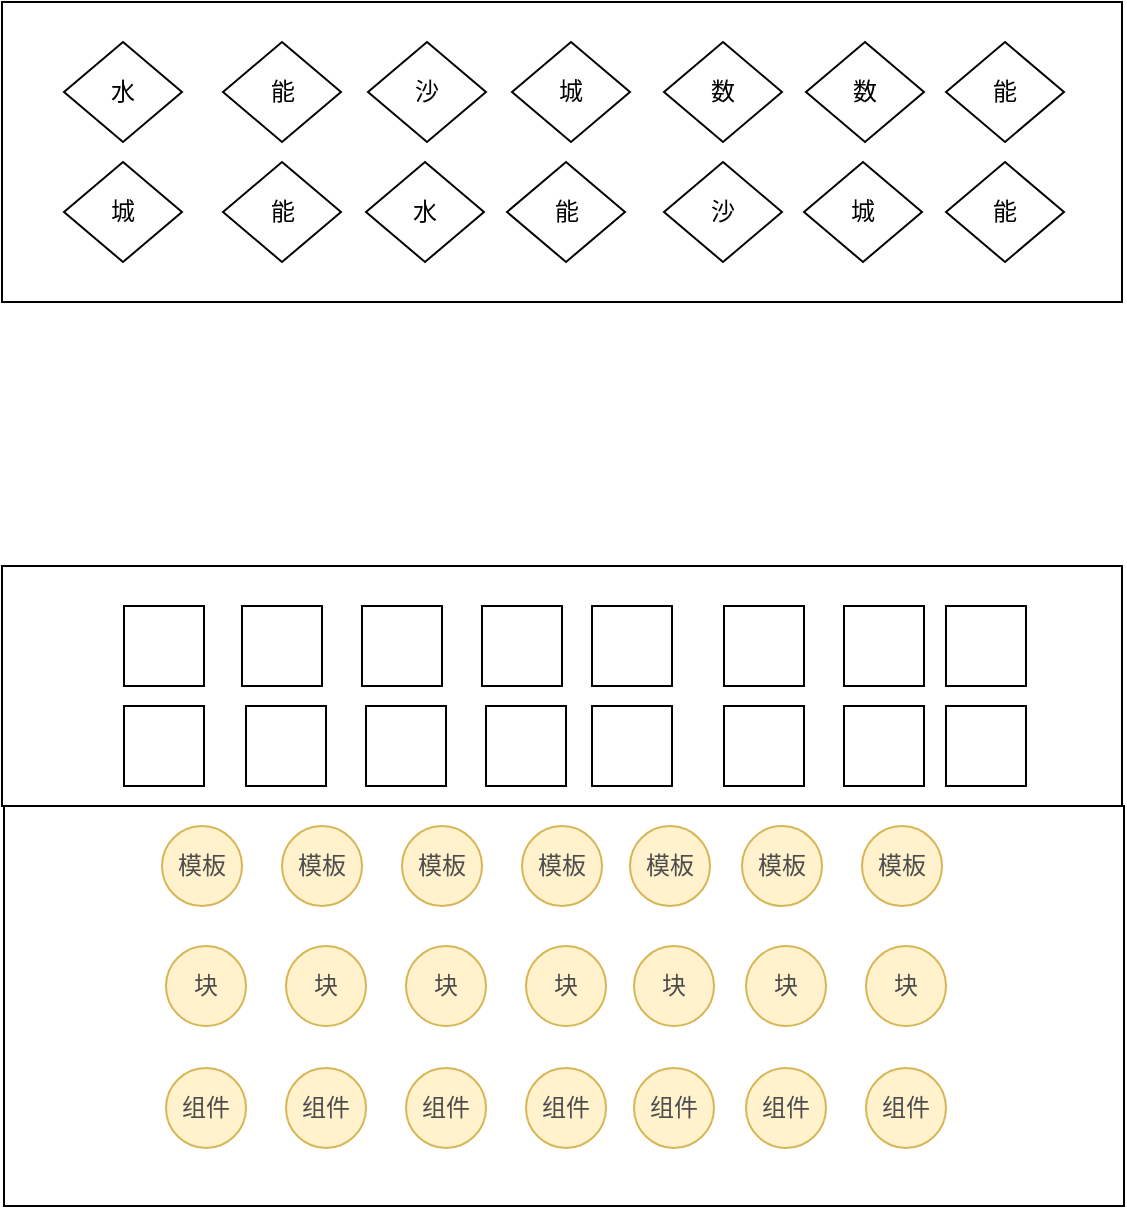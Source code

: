 <mxfile version="23.1.1" type="github">
  <diagram name="第 1 页" id="mMZEBTTdIN2JeKHLNIeS">
    <mxGraphModel dx="1434" dy="758" grid="1" gridSize="10" guides="1" tooltips="1" connect="1" arrows="1" fold="1" page="1" pageScale="1" pageWidth="827" pageHeight="1169" math="0" shadow="0">
      <root>
        <mxCell id="0" />
        <mxCell id="1" parent="0" />
        <mxCell id="fn71pbya2OXmnBk7wgXR-1" value="" style="rounded=0;whiteSpace=wrap;html=1;" vertex="1" parent="1">
          <mxGeometry x="120" y="482" width="560" height="200" as="geometry" />
        </mxCell>
        <mxCell id="fn71pbya2OXmnBk7wgXR-2" value="" style="rounded=0;whiteSpace=wrap;html=1;" vertex="1" parent="1">
          <mxGeometry x="119" y="80" width="560" height="150" as="geometry" />
        </mxCell>
        <mxCell id="fn71pbya2OXmnBk7wgXR-3" value="" style="rounded=0;whiteSpace=wrap;html=1;" vertex="1" parent="1">
          <mxGeometry x="119" y="362" width="560" height="120" as="geometry" />
        </mxCell>
        <mxCell id="fn71pbya2OXmnBk7wgXR-4" value="组件" style="ellipse;whiteSpace=wrap;html=1;aspect=fixed;fillColor=#fff2cc;strokeColor=#d6b656;fontColor=#4D4D4D;" vertex="1" parent="1">
          <mxGeometry x="201" y="613" width="40" height="40" as="geometry" />
        </mxCell>
        <mxCell id="fn71pbya2OXmnBk7wgXR-5" value="组件" style="ellipse;whiteSpace=wrap;html=1;aspect=fixed;fillColor=#fff2cc;strokeColor=#d6b656;fontColor=#4D4D4D;" vertex="1" parent="1">
          <mxGeometry x="261" y="613" width="40" height="40" as="geometry" />
        </mxCell>
        <mxCell id="fn71pbya2OXmnBk7wgXR-6" value="组件" style="ellipse;whiteSpace=wrap;html=1;aspect=fixed;fillColor=#fff2cc;strokeColor=#d6b656;fontColor=#4D4D4D;" vertex="1" parent="1">
          <mxGeometry x="321" y="613" width="40" height="40" as="geometry" />
        </mxCell>
        <mxCell id="fn71pbya2OXmnBk7wgXR-7" value="组件" style="ellipse;whiteSpace=wrap;html=1;aspect=fixed;fillColor=#fff2cc;strokeColor=#d6b656;fontColor=#4D4D4D;" vertex="1" parent="1">
          <mxGeometry x="381" y="613" width="40" height="40" as="geometry" />
        </mxCell>
        <mxCell id="fn71pbya2OXmnBk7wgXR-8" value="组件" style="ellipse;whiteSpace=wrap;html=1;aspect=fixed;fillColor=#fff2cc;strokeColor=#d6b656;fontColor=#4D4D4D;" vertex="1" parent="1">
          <mxGeometry x="435" y="613" width="40" height="40" as="geometry" />
        </mxCell>
        <mxCell id="fn71pbya2OXmnBk7wgXR-9" value="组件" style="ellipse;whiteSpace=wrap;html=1;aspect=fixed;fillColor=#fff2cc;strokeColor=#d6b656;fontColor=#4D4D4D;" vertex="1" parent="1">
          <mxGeometry x="491" y="613" width="40" height="40" as="geometry" />
        </mxCell>
        <mxCell id="fn71pbya2OXmnBk7wgXR-10" value="组件" style="ellipse;whiteSpace=wrap;html=1;aspect=fixed;fillColor=#fff2cc;strokeColor=#d6b656;fontColor=#4D4D4D;" vertex="1" parent="1">
          <mxGeometry x="551" y="613" width="40" height="40" as="geometry" />
        </mxCell>
        <mxCell id="fn71pbya2OXmnBk7wgXR-12" value="块" style="ellipse;whiteSpace=wrap;html=1;aspect=fixed;fillColor=#fff2cc;strokeColor=#d6b656;fontColor=#4D4D4D;" vertex="1" parent="1">
          <mxGeometry x="201" y="552" width="40" height="40" as="geometry" />
        </mxCell>
        <mxCell id="fn71pbya2OXmnBk7wgXR-13" value="块" style="ellipse;whiteSpace=wrap;html=1;aspect=fixed;fillColor=#fff2cc;strokeColor=#d6b656;fontColor=#4D4D4D;" vertex="1" parent="1">
          <mxGeometry x="261" y="552" width="40" height="40" as="geometry" />
        </mxCell>
        <mxCell id="fn71pbya2OXmnBk7wgXR-14" value="块" style="ellipse;whiteSpace=wrap;html=1;aspect=fixed;fillColor=#fff2cc;strokeColor=#d6b656;fontColor=#4D4D4D;" vertex="1" parent="1">
          <mxGeometry x="321" y="552" width="40" height="40" as="geometry" />
        </mxCell>
        <mxCell id="fn71pbya2OXmnBk7wgXR-15" value="块" style="ellipse;whiteSpace=wrap;html=1;aspect=fixed;fillColor=#fff2cc;strokeColor=#d6b656;fontColor=#4D4D4D;" vertex="1" parent="1">
          <mxGeometry x="381" y="552" width="40" height="40" as="geometry" />
        </mxCell>
        <mxCell id="fn71pbya2OXmnBk7wgXR-16" value="块" style="ellipse;whiteSpace=wrap;html=1;aspect=fixed;fillColor=#fff2cc;strokeColor=#d6b656;fontColor=#4D4D4D;" vertex="1" parent="1">
          <mxGeometry x="435" y="552" width="40" height="40" as="geometry" />
        </mxCell>
        <mxCell id="fn71pbya2OXmnBk7wgXR-17" value="块" style="ellipse;whiteSpace=wrap;html=1;aspect=fixed;fillColor=#fff2cc;strokeColor=#d6b656;fontColor=#4D4D4D;" vertex="1" parent="1">
          <mxGeometry x="491" y="552" width="40" height="40" as="geometry" />
        </mxCell>
        <mxCell id="fn71pbya2OXmnBk7wgXR-18" value="块" style="ellipse;whiteSpace=wrap;html=1;aspect=fixed;fillColor=#fff2cc;strokeColor=#d6b656;fontColor=#4D4D4D;" vertex="1" parent="1">
          <mxGeometry x="551" y="552" width="40" height="40" as="geometry" />
        </mxCell>
        <mxCell id="fn71pbya2OXmnBk7wgXR-19" value="模板" style="ellipse;whiteSpace=wrap;html=1;aspect=fixed;fillColor=#fff2cc;strokeColor=#d6b656;fontColor=#4D4D4D;" vertex="1" parent="1">
          <mxGeometry x="199" y="492" width="40" height="40" as="geometry" />
        </mxCell>
        <mxCell id="fn71pbya2OXmnBk7wgXR-20" value="模板" style="ellipse;whiteSpace=wrap;html=1;aspect=fixed;fillColor=#fff2cc;strokeColor=#d6b656;fontColor=#4D4D4D;" vertex="1" parent="1">
          <mxGeometry x="259" y="492" width="40" height="40" as="geometry" />
        </mxCell>
        <mxCell id="fn71pbya2OXmnBk7wgXR-21" value="模板" style="ellipse;whiteSpace=wrap;html=1;aspect=fixed;fillColor=#fff2cc;strokeColor=#d6b656;fontColor=#4D4D4D;" vertex="1" parent="1">
          <mxGeometry x="319" y="492" width="40" height="40" as="geometry" />
        </mxCell>
        <mxCell id="fn71pbya2OXmnBk7wgXR-22" value="模板" style="ellipse;whiteSpace=wrap;html=1;aspect=fixed;fillColor=#fff2cc;strokeColor=#d6b656;fontColor=#4D4D4D;" vertex="1" parent="1">
          <mxGeometry x="379" y="492" width="40" height="40" as="geometry" />
        </mxCell>
        <mxCell id="fn71pbya2OXmnBk7wgXR-23" value="模板" style="ellipse;whiteSpace=wrap;html=1;aspect=fixed;fillColor=#fff2cc;strokeColor=#d6b656;fontColor=#4D4D4D;" vertex="1" parent="1">
          <mxGeometry x="433" y="492" width="40" height="40" as="geometry" />
        </mxCell>
        <mxCell id="fn71pbya2OXmnBk7wgXR-24" value="模板" style="ellipse;whiteSpace=wrap;html=1;aspect=fixed;fillColor=#fff2cc;strokeColor=#d6b656;fontColor=#4D4D4D;" vertex="1" parent="1">
          <mxGeometry x="489" y="492" width="40" height="40" as="geometry" />
        </mxCell>
        <mxCell id="fn71pbya2OXmnBk7wgXR-25" value="模板" style="ellipse;whiteSpace=wrap;html=1;aspect=fixed;fillColor=#fff2cc;strokeColor=#d6b656;fontColor=#4D4D4D;" vertex="1" parent="1">
          <mxGeometry x="549" y="492" width="40" height="40" as="geometry" />
        </mxCell>
        <mxCell id="fn71pbya2OXmnBk7wgXR-27" value="" style="whiteSpace=wrap;html=1;aspect=fixed;" vertex="1" parent="1">
          <mxGeometry x="180" y="382" width="40" height="40" as="geometry" />
        </mxCell>
        <mxCell id="fn71pbya2OXmnBk7wgXR-28" value="" style="whiteSpace=wrap;html=1;aspect=fixed;" vertex="1" parent="1">
          <mxGeometry x="239" y="382" width="40" height="40" as="geometry" />
        </mxCell>
        <mxCell id="fn71pbya2OXmnBk7wgXR-29" value="" style="whiteSpace=wrap;html=1;aspect=fixed;" vertex="1" parent="1">
          <mxGeometry x="299" y="382" width="40" height="40" as="geometry" />
        </mxCell>
        <mxCell id="fn71pbya2OXmnBk7wgXR-30" value="" style="whiteSpace=wrap;html=1;aspect=fixed;" vertex="1" parent="1">
          <mxGeometry x="359" y="382" width="40" height="40" as="geometry" />
        </mxCell>
        <mxCell id="fn71pbya2OXmnBk7wgXR-31" value="" style="whiteSpace=wrap;html=1;aspect=fixed;" vertex="1" parent="1">
          <mxGeometry x="414" y="382" width="40" height="40" as="geometry" />
        </mxCell>
        <mxCell id="fn71pbya2OXmnBk7wgXR-32" value="" style="whiteSpace=wrap;html=1;aspect=fixed;" vertex="1" parent="1">
          <mxGeometry x="480" y="382" width="40" height="40" as="geometry" />
        </mxCell>
        <mxCell id="fn71pbya2OXmnBk7wgXR-33" value="" style="whiteSpace=wrap;html=1;aspect=fixed;" vertex="1" parent="1">
          <mxGeometry x="540" y="382" width="40" height="40" as="geometry" />
        </mxCell>
        <mxCell id="fn71pbya2OXmnBk7wgXR-34" value="" style="whiteSpace=wrap;html=1;aspect=fixed;" vertex="1" parent="1">
          <mxGeometry x="591" y="382" width="40" height="40" as="geometry" />
        </mxCell>
        <mxCell id="fn71pbya2OXmnBk7wgXR-35" value="" style="whiteSpace=wrap;html=1;aspect=fixed;" vertex="1" parent="1">
          <mxGeometry x="180" y="432" width="40" height="40" as="geometry" />
        </mxCell>
        <mxCell id="fn71pbya2OXmnBk7wgXR-36" value="" style="whiteSpace=wrap;html=1;aspect=fixed;" vertex="1" parent="1">
          <mxGeometry x="241" y="432" width="40" height="40" as="geometry" />
        </mxCell>
        <mxCell id="fn71pbya2OXmnBk7wgXR-37" value="" style="whiteSpace=wrap;html=1;aspect=fixed;" vertex="1" parent="1">
          <mxGeometry x="301" y="432" width="40" height="40" as="geometry" />
        </mxCell>
        <mxCell id="fn71pbya2OXmnBk7wgXR-38" value="" style="whiteSpace=wrap;html=1;aspect=fixed;" vertex="1" parent="1">
          <mxGeometry x="361" y="432" width="40" height="40" as="geometry" />
        </mxCell>
        <mxCell id="fn71pbya2OXmnBk7wgXR-39" value="" style="whiteSpace=wrap;html=1;aspect=fixed;" vertex="1" parent="1">
          <mxGeometry x="414" y="432" width="40" height="40" as="geometry" />
        </mxCell>
        <mxCell id="fn71pbya2OXmnBk7wgXR-40" value="" style="whiteSpace=wrap;html=1;aspect=fixed;" vertex="1" parent="1">
          <mxGeometry x="480" y="432" width="40" height="40" as="geometry" />
        </mxCell>
        <mxCell id="fn71pbya2OXmnBk7wgXR-41" value="" style="whiteSpace=wrap;html=1;aspect=fixed;" vertex="1" parent="1">
          <mxGeometry x="540" y="432" width="40" height="40" as="geometry" />
        </mxCell>
        <mxCell id="fn71pbya2OXmnBk7wgXR-42" value="" style="whiteSpace=wrap;html=1;aspect=fixed;" vertex="1" parent="1">
          <mxGeometry x="591" y="432" width="40" height="40" as="geometry" />
        </mxCell>
        <mxCell id="fn71pbya2OXmnBk7wgXR-43" value="水" style="rhombus;whiteSpace=wrap;html=1;" vertex="1" parent="1">
          <mxGeometry x="150" y="100" width="59" height="50" as="geometry" />
        </mxCell>
        <mxCell id="fn71pbya2OXmnBk7wgXR-44" value="沙" style="rhombus;whiteSpace=wrap;html=1;" vertex="1" parent="1">
          <mxGeometry x="302" y="100" width="59" height="50" as="geometry" />
        </mxCell>
        <mxCell id="fn71pbya2OXmnBk7wgXR-45" value="能" style="rhombus;whiteSpace=wrap;html=1;" vertex="1" parent="1">
          <mxGeometry x="229.5" y="100" width="59" height="50" as="geometry" />
        </mxCell>
        <mxCell id="fn71pbya2OXmnBk7wgXR-46" value="城" style="rhombus;whiteSpace=wrap;html=1;" vertex="1" parent="1">
          <mxGeometry x="374" y="100" width="59" height="50" as="geometry" />
        </mxCell>
        <mxCell id="fn71pbya2OXmnBk7wgXR-47" value="数" style="rhombus;whiteSpace=wrap;html=1;" vertex="1" parent="1">
          <mxGeometry x="450" y="100" width="59" height="50" as="geometry" />
        </mxCell>
        <mxCell id="fn71pbya2OXmnBk7wgXR-48" value="数" style="rhombus;whiteSpace=wrap;html=1;" vertex="1" parent="1">
          <mxGeometry x="521" y="100" width="59" height="50" as="geometry" />
        </mxCell>
        <mxCell id="fn71pbya2OXmnBk7wgXR-49" value="能" style="rhombus;whiteSpace=wrap;html=1;" vertex="1" parent="1">
          <mxGeometry x="591" y="100" width="59" height="50" as="geometry" />
        </mxCell>
        <mxCell id="fn71pbya2OXmnBk7wgXR-50" value="&lt;span style=&quot;font-weight: normal;&quot;&gt;城&lt;/span&gt;" style="rhombus;whiteSpace=wrap;html=1;fontStyle=1" vertex="1" parent="1">
          <mxGeometry x="150" y="160" width="59" height="50" as="geometry" />
        </mxCell>
        <mxCell id="fn71pbya2OXmnBk7wgXR-51" value="能" style="rhombus;whiteSpace=wrap;html=1;" vertex="1" parent="1">
          <mxGeometry x="229.5" y="160" width="59" height="50" as="geometry" />
        </mxCell>
        <mxCell id="fn71pbya2OXmnBk7wgXR-52" value="水" style="rhombus;whiteSpace=wrap;html=1;" vertex="1" parent="1">
          <mxGeometry x="301" y="160" width="59" height="50" as="geometry" />
        </mxCell>
        <mxCell id="fn71pbya2OXmnBk7wgXR-53" value="能" style="rhombus;whiteSpace=wrap;html=1;" vertex="1" parent="1">
          <mxGeometry x="371.5" y="160" width="59" height="50" as="geometry" />
        </mxCell>
        <mxCell id="fn71pbya2OXmnBk7wgXR-54" value="沙" style="rhombus;whiteSpace=wrap;html=1;" vertex="1" parent="1">
          <mxGeometry x="450" y="160" width="59" height="50" as="geometry" />
        </mxCell>
        <mxCell id="fn71pbya2OXmnBk7wgXR-55" value="城" style="rhombus;whiteSpace=wrap;html=1;" vertex="1" parent="1">
          <mxGeometry x="520" y="160" width="59" height="50" as="geometry" />
        </mxCell>
        <mxCell id="fn71pbya2OXmnBk7wgXR-56" value="能" style="rhombus;whiteSpace=wrap;html=1;" vertex="1" parent="1">
          <mxGeometry x="591" y="160" width="59" height="50" as="geometry" />
        </mxCell>
      </root>
    </mxGraphModel>
  </diagram>
</mxfile>
